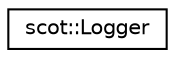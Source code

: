 digraph "Graphical Class Hierarchy"
{
 // LATEX_PDF_SIZE
  edge [fontname="Helvetica",fontsize="10",labelfontname="Helvetica",labelfontsize="10"];
  node [fontname="Helvetica",fontsize="10",shape=record];
  rankdir="LR";
  Node0 [label="scot::Logger",height=0.2,width=0.4,color="black", fillcolor="white", style="filled",URL="$classscot_1_1Logger.html",tooltip=" "];
}
